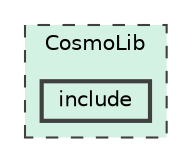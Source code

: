 digraph "CosmoLib/include"
{
 // LATEX_PDF_SIZE
  bgcolor="transparent";
  edge [fontname=Helvetica,fontsize=10,labelfontname=Helvetica,labelfontsize=10];
  node [fontname=Helvetica,fontsize=10,shape=box,height=0.2,width=0.4];
  compound=true
  subgraph clusterdir_de90b2043c7b78a05f6e5069192367e5 {
    graph [ bgcolor="#d4f2e4", pencolor="grey25", label="CosmoLib", fontname=Helvetica,fontsize=10 style="filled,dashed", URL="dir_de90b2043c7b78a05f6e5069192367e5.html",tooltip=""]
  dir_154f42ec4e33fcd5ebd5bfe64071606b [label="include", fillcolor="#d4f2e4", color="grey25", style="filled,bold", URL="dir_154f42ec4e33fcd5ebd5bfe64071606b.html",tooltip=""];
  }
}
